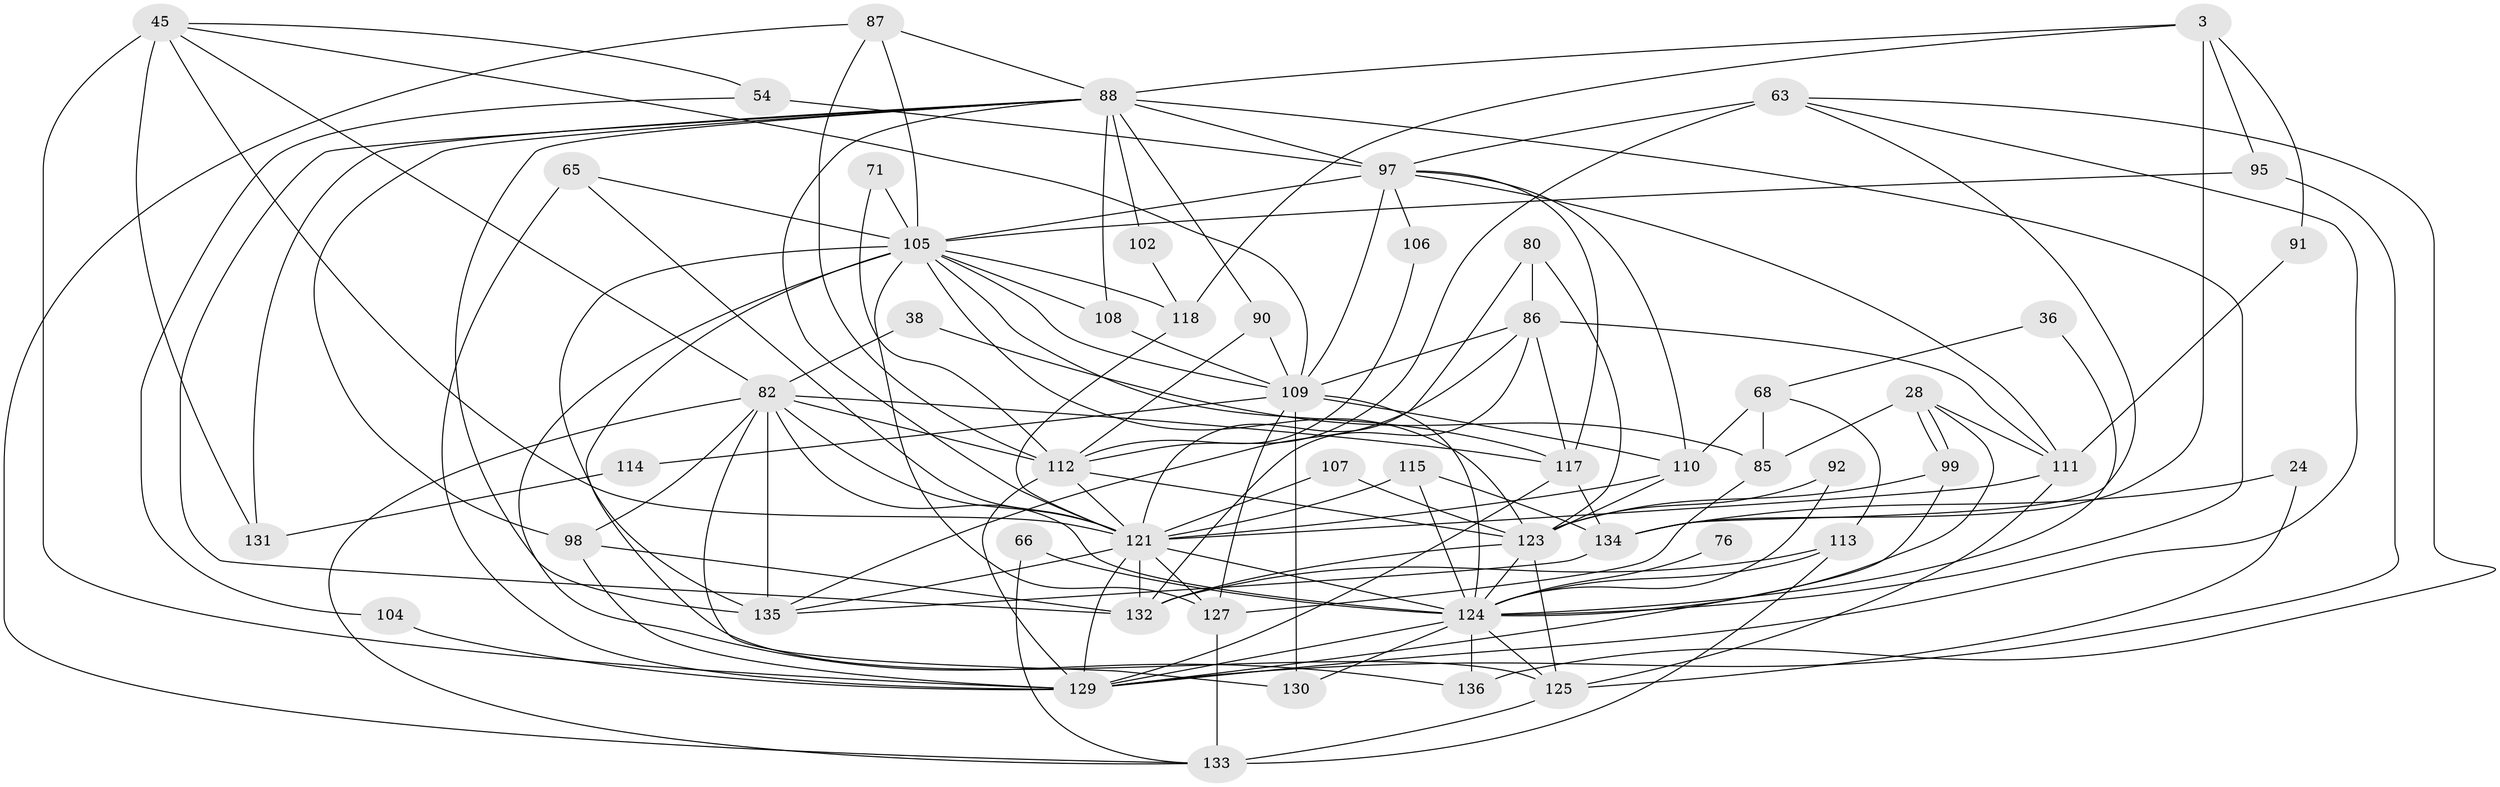 // original degree distribution, {2: 0.11029411764705882, 6: 0.11029411764705882, 7: 0.029411764705882353, 5: 0.14705882352941177, 4: 0.25735294117647056, 3: 0.3235294117647059, 8: 0.022058823529411766}
// Generated by graph-tools (version 1.1) at 2025/54/03/04/25 21:54:39]
// undirected, 54 vertices, 140 edges
graph export_dot {
graph [start="1"]
  node [color=gray90,style=filled];
  3;
  24;
  28;
  36;
  38;
  45;
  54 [super="+1"];
  63 [super="+37"];
  65;
  66;
  68;
  71;
  76;
  80;
  82 [super="+4+53"];
  85 [super="+67"];
  86 [super="+64"];
  87;
  88 [super="+17+58"];
  90;
  91;
  92 [super="+16"];
  95;
  97 [super="+21+26"];
  98 [super="+96"];
  99;
  102;
  104;
  105 [super="+101+75"];
  106;
  107 [super="+25"];
  108;
  109 [super="+59+89"];
  110 [super="+49"];
  111 [super="+73"];
  112 [super="+77+78"];
  113 [super="+52"];
  114;
  115;
  117 [super="+62"];
  118;
  121 [super="+69+79"];
  123 [super="+100+56"];
  124 [super="+120+116+94"];
  125 [super="+48+103"];
  127;
  129 [super="+10+93+126+55"];
  130;
  131;
  132 [super="+2"];
  133 [super="+128"];
  134 [super="+119"];
  135 [super="+57+122"];
  136 [super="+6"];
  3 -- 91;
  3 -- 95;
  3 -- 118;
  3 -- 134 [weight=2];
  3 -- 88 [weight=2];
  24 -- 134;
  24 -- 125;
  28 -- 99;
  28 -- 99;
  28 -- 85;
  28 -- 111;
  28 -- 124;
  36 -- 68;
  36 -- 124;
  38 -- 85;
  38 -- 82;
  45 -- 121;
  45 -- 109;
  45 -- 131;
  45 -- 54;
  45 -- 82;
  45 -- 129 [weight=2];
  54 -- 104;
  54 -- 97;
  63 -- 134;
  63 -- 97 [weight=2];
  63 -- 129;
  63 -- 136;
  63 -- 112;
  65 -- 105;
  65 -- 121;
  65 -- 129;
  66 -- 133;
  66 -- 124;
  68 -- 113;
  68 -- 85 [weight=2];
  68 -- 110;
  71 -- 112;
  71 -- 105;
  76 -- 124 [weight=2];
  80 -- 123;
  80 -- 121;
  80 -- 86;
  82 -- 130 [weight=2];
  82 -- 135 [weight=2];
  82 -- 112 [weight=3];
  82 -- 117;
  82 -- 121 [weight=2];
  82 -- 133;
  82 -- 124 [weight=2];
  82 -- 98;
  85 -- 127;
  86 -- 109 [weight=3];
  86 -- 132;
  86 -- 111;
  86 -- 117;
  86 -- 135;
  87 -- 88;
  87 -- 133;
  87 -- 112;
  87 -- 105;
  88 -- 97 [weight=3];
  88 -- 108;
  88 -- 98;
  88 -- 90;
  88 -- 124;
  88 -- 121;
  88 -- 131;
  88 -- 132 [weight=2];
  88 -- 102;
  88 -- 135;
  90 -- 112;
  90 -- 109;
  91 -- 111;
  92 -- 123 [weight=2];
  92 -- 124 [weight=3];
  95 -- 129;
  95 -- 105;
  97 -- 106;
  97 -- 117;
  97 -- 110;
  97 -- 111;
  97 -- 105;
  97 -- 109;
  98 -- 129 [weight=3];
  98 -- 132;
  99 -- 123;
  99 -- 129;
  102 -- 118;
  104 -- 129 [weight=2];
  105 -- 125 [weight=2];
  105 -- 135 [weight=4];
  105 -- 118;
  105 -- 136;
  105 -- 108;
  105 -- 117;
  105 -- 123;
  105 -- 127;
  105 -- 109 [weight=2];
  106 -- 112;
  107 -- 123;
  107 -- 121 [weight=3];
  108 -- 109;
  109 -- 130;
  109 -- 127;
  109 -- 124 [weight=2];
  109 -- 110;
  109 -- 114;
  110 -- 121;
  110 -- 123;
  111 -- 121 [weight=2];
  111 -- 125 [weight=2];
  112 -- 123;
  112 -- 121 [weight=3];
  112 -- 129 [weight=2];
  113 -- 132;
  113 -- 133;
  113 -- 124;
  114 -- 131;
  115 -- 134;
  115 -- 121 [weight=2];
  115 -- 124;
  117 -- 134;
  117 -- 129 [weight=2];
  118 -- 121;
  121 -- 127;
  121 -- 132 [weight=2];
  121 -- 135;
  121 -- 124 [weight=2];
  121 -- 129;
  123 -- 132;
  123 -- 125 [weight=2];
  123 -- 124 [weight=2];
  124 -- 129 [weight=5];
  124 -- 125;
  124 -- 130;
  124 -- 136;
  125 -- 133 [weight=2];
  127 -- 133;
  134 -- 135;
}
